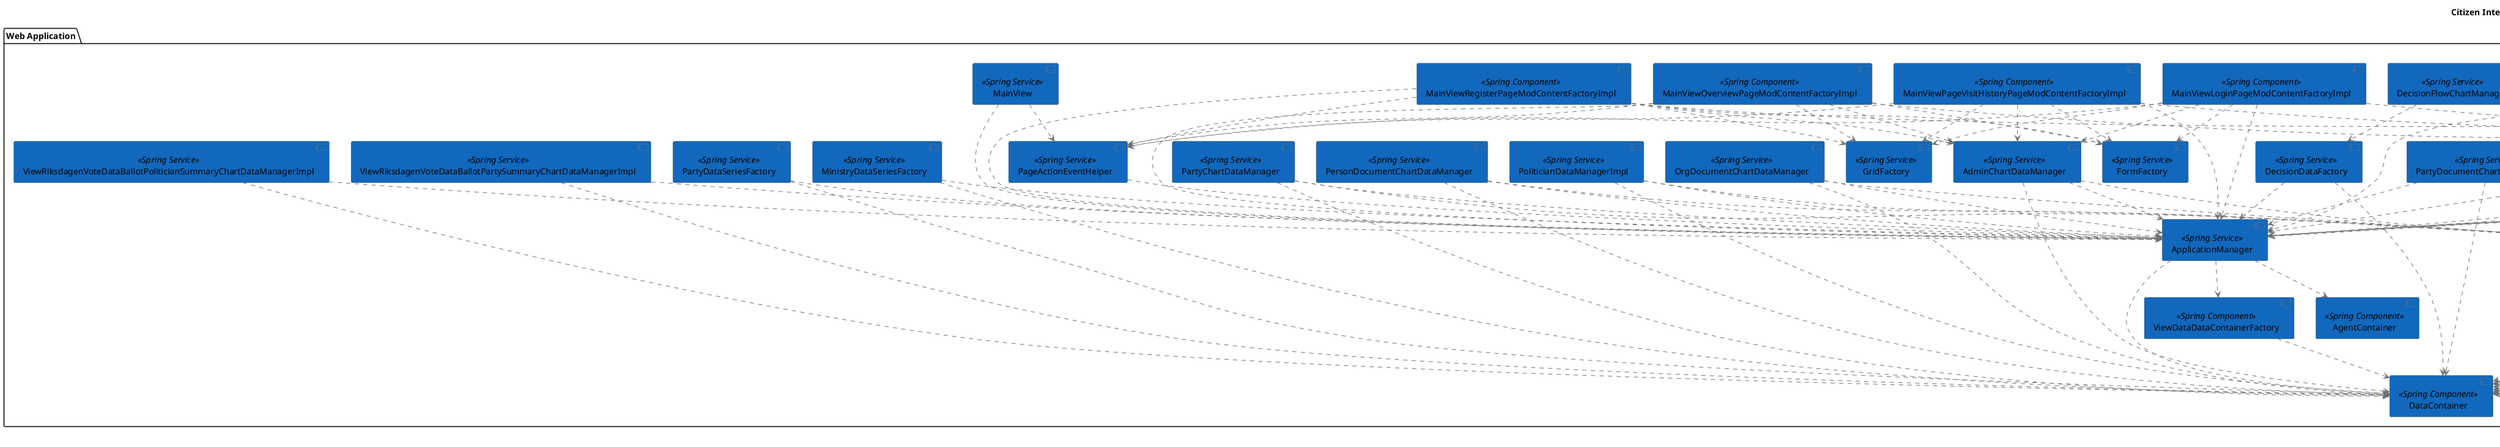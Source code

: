 @startuml(id="Web")
scale max 16384x16384
title Citizen Intelligence Agency System - Web Application - Components
caption "Web"

skinparam {
  shadowing false
  arrowColor #707070
  actorBorderColor #707070
  componentBorderColor #707070
  rectangleBorderColor #707070
  noteBackgroundColor #ffffff
  noteBorderColor #707070
}
package "Web Application" <<Container>> {
  component "AdminChartDataManager" <<Spring Service>> as 33 #1168bd
  component "AgentContainer" <<Spring Component>> as 59 #1168bd
  component "ApplicationManager" <<Spring Service>> as 39 #1168bd
  component "ApplicationMenuItemFactory" <<Spring Service>> as 11 #1168bd
  component "AuthenticationProvider" <<Spring Component>> as 64 #1168bd
  component "BallotChartDataManager" <<Spring Service>> as 38 #1168bd
  component "BallotMenuItemFactory" <<Spring Service>> as 54 #1168bd
  component "BootstrapDefaultConfig" <<Spring Component>> as 63 #1168bd
  component "ChartDataManager" <<Spring Service>> as 23 #1168bd
  component "ChartOptions" <<Spring Component>> as 61 #1168bd
  component "CommitteeDataSeriesFactory" <<Spring Service>> as 27 #1168bd
  component "CommitteeGhantChartManager" <<Spring Service>> as 52 #1168bd
  component "CommitteeMenuItemFactory" <<Spring Service>> as 53 #1168bd
  component "CommitteeRankingMenuItemFactory" <<Spring Service>> as 50 #1168bd
  component "ConfigurationManager" <<Spring Service>> as 17 #1168bd
  component "CountryMenuItemFactory" <<Spring Service>> as 37 #1168bd
  component "DataContainer" <<Spring Component>> as 65 #1168bd
  component "DecisionChartDataManager" <<Spring Service>> as 20 #1168bd
  component "DecisionDataFactory" <<Spring Service>> as 28 #1168bd
  component "DecisionFlowChartManager" <<Spring Service>> as 51 #1168bd
  component "DocumentChartDataManager" <<Spring Service>> as 12 #1168bd
  component "DocumentMenuItemFactory" <<Spring Service>> as 43 #1168bd
  component "FormFactory" <<Spring Service>> as 44 #1168bd
  component "GovernmentBodyChartDataManager" <<Spring Service>> as 31 #1168bd
  component "GovernmentBodyMenuItemFactory" <<Spring Service>> as 56 #1168bd
  component "GovernmentBodyRankingMenuItemFactory" <<Spring Service>> as 29 #1168bd
  component "GovernmentOutcomeChartDataManager" <<Spring Service>> as 19 #1168bd
  component "GridFactory" <<Spring Service>> as 47 #1168bd
  component "MainView" <<Spring Service>> as 55 #1168bd
  component "MainViewLoginPageModContentFactoryImpl" <<Spring Component>> as 57 #1168bd
  component "MainViewOverviewPageModContentFactoryImpl" <<Spring Component>> as 66 #1168bd
  component "MainViewPageVisitHistoryPageModContentFactoryImpl" <<Spring Component>> as 62 #1168bd
  component "MainViewRegisterPageModContentFactoryImpl" <<Spring Component>> as 60 #1168bd
  component "MinistryDataSeriesFactory" <<Spring Service>> as 10 #1168bd
  component "MinistryGhantChartManager" <<Spring Service>> as 14 #1168bd
  component "MinistryMenuItemFactory" <<Spring Service>> as 41 #1168bd
  component "MinistryRankingMenuItemFactory" <<Spring Service>> as 42 #1168bd
  component "OrgDocumentChartDataManager" <<Spring Service>> as 26 #1168bd
  component "PageActionEventHelper" <<Spring Service>> as 22 #1168bd
  component "ParliamentMenuItemFactory" <<Spring Service>> as 13 #1168bd
  component "PartyChartDataManager" <<Spring Service>> as 32 #1168bd
  component "PartyDataSeriesFactory" <<Spring Service>> as 49 #1168bd
  component "PartyDocumentChartDataManager" <<Spring Service>> as 30 #1168bd
  component "PartyGhantChartManager" <<Spring Service>> as 48 #1168bd
  component "PartyMenuItemFactory" <<Spring Service>> as 18 #1168bd
  component "PartyRankingMenuItemFactory" <<Spring Service>> as 21 #1168bd
  component "PersonDocumentChartDataManager" <<Spring Service>> as 15 #1168bd
  component "PoliticianDataManagerImpl" <<Spring Service>> as 16 #1168bd
  component "PoliticianGhantChartManager" <<Spring Service>> as 34 #1168bd
  component "PoliticianMenuItemFactory" <<Spring Service>> as 46 #1168bd
  component "PoliticianRankingMenuItemFactory" <<Spring Service>> as 36 #1168bd
  component "UserHomeMenuItemFactory" <<Spring Service>> as 40 #1168bd
  component "ViewDataDataContainerFactory" <<Spring Component>> as 58 #1168bd
  component "ViewRiksdagenVoteDataBallotPartySummaryChartDataManagerImpl" <<Spring Service>> as 45 #1168bd
  component "ViewRiksdagenVoteDataBallotPoliticianSummaryChartDataManagerImpl" <<Spring Service>> as 25 #1168bd
  component "ViewRiksdagenVoteDataBallotPoliticianSummaryDailyChartDataManagerImpl" <<Spring Service>> as 35 #1168bd
  component "WorldIndicatorChartDataManager" <<Spring Service>> as 24 #1168bd
}
33 .[#707070].> 39 
33 .[#707070].> 61 
33 .[#707070].> 65 
39 .[#707070].> 59 
39 .[#707070].> 65 
39 .[#707070].> 58 
11 .[#707070].> 50 
11 .[#707070].> 37 
11 .[#707070].> 29 
11 .[#707070].> 42 
11 .[#707070].> 13 
11 .[#707070].> 21 
11 .[#707070].> 36 
38 .[#707070].> 39 
38 .[#707070].> 61 
38 .[#707070].> 65 
63 .[#707070].> 17 
23 .[#707070].> 39 
23 .[#707070].> 61 
23 .[#707070].> 65 
27 .[#707070].> 39 
27 .[#707070].> 65 
53 .[#707070].> 11 
53 .[#707070].> 50 
50 .[#707070].> 11 
37 .[#707070].> 39 
37 .[#707070].> 11 
37 .[#707070].> 65 
20 .[#707070].> 39 
20 .[#707070].> 61 
20 .[#707070].> 65 
28 .[#707070].> 39 
28 .[#707070].> 65 
51 .[#707070].> 28 
12 .[#707070].> 39 
12 .[#707070].> 61 
12 .[#707070].> 65 
43 .[#707070].> 11 
31 .[#707070].> 39 
31 .[#707070].> 61 
31 .[#707070].> 65 
56 .[#707070].> 11 
56 .[#707070].> 29 
29 .[#707070].> 11 
19 .[#707070].> 39 
19 .[#707070].> 61 
19 .[#707070].> 65 
55 .[#707070].> 39 
57 .[#707070].> 33 
57 .[#707070].> 39 
57 .[#707070].> 11 
57 .[#707070].> 44 
57 .[#707070].> 47 
57 .[#707070].> 22 
66 .[#707070].> 33 
66 .[#707070].> 39 
66 .[#707070].> 11 
66 .[#707070].> 44 
66 .[#707070].> 47 
66 .[#707070].> 22 
55 .[#707070].> 22 
62 .[#707070].> 33 
62 .[#707070].> 39 
62 .[#707070].> 11 
62 .[#707070].> 44 
62 .[#707070].> 47 
62 .[#707070].> 22 
60 .[#707070].> 33 
60 .[#707070].> 39 
60 .[#707070].> 11 
60 .[#707070].> 44 
60 .[#707070].> 47 
60 .[#707070].> 22 
10 .[#707070].> 39 
10 .[#707070].> 65 
41 .[#707070].> 11 
41 .[#707070].> 42 
42 .[#707070].> 11 
26 .[#707070].> 39 
26 .[#707070].> 61 
26 .[#707070].> 65 
22 .[#707070].> 39 
13 .[#707070].> 11 
32 .[#707070].> 39 
32 .[#707070].> 61 
32 .[#707070].> 65 
49 .[#707070].> 39 
49 .[#707070].> 65 
30 .[#707070].> 39 
30 .[#707070].> 61 
30 .[#707070].> 65 
18 .[#707070].> 11 
18 .[#707070].> 21 
21 .[#707070].> 11 
15 .[#707070].> 39 
15 .[#707070].> 61 
15 .[#707070].> 65 
16 .[#707070].> 39 
16 .[#707070].> 61 
16 .[#707070].> 65 
46 .[#707070].> 11 
46 .[#707070].> 36 
36 .[#707070].> 11 
40 .[#707070].> 11 
58 .[#707070].> 65 
45 .[#707070].> 39 
45 .[#707070].> 65 
25 .[#707070].> 39 
25 .[#707070].> 65 
35 .[#707070].> 39 
35 .[#707070].> 65 
24 .[#707070].> 39 
24 .[#707070].> 61 
24 .[#707070].> 65 
@enduml